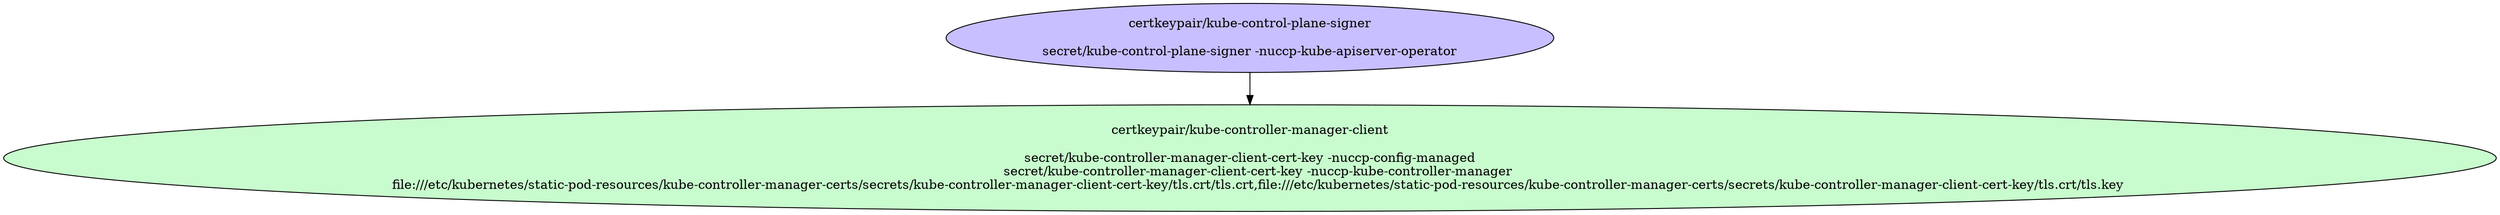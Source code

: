 digraph "Local Certificate" {
  // Node definitions.
  0 [
    label="certkeypair/kube-control-plane-signer\n\nsecret/kube-control-plane-signer -nuccp-kube-apiserver-operator\n"
    style=filled
    fillcolor="#c7bfff"
  ];
  2 [
    label="certkeypair/kube-controller-manager-client\n\nsecret/kube-controller-manager-client-cert-key -nuccp-config-managed\n    secret/kube-controller-manager-client-cert-key -nuccp-kube-controller-manager\n    file:///etc/kubernetes/static-pod-resources/kube-controller-manager-certs/secrets/kube-controller-manager-client-cert-key/tls.crt/tls.crt,file:///etc/kubernetes/static-pod-resources/kube-controller-manager-certs/secrets/kube-controller-manager-client-cert-key/tls.crt/tls.key\n"
    style=filled
    fillcolor="#c8fbcd"
  ];

  // Edge definitions.
  0 -> 2;
}